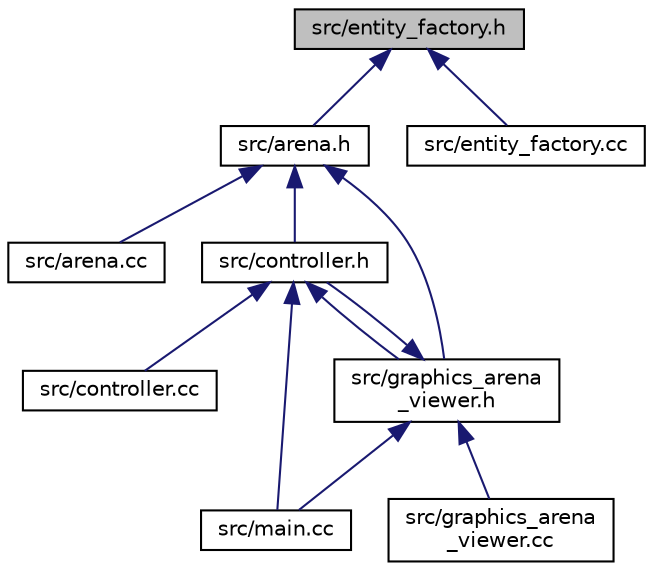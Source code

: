 digraph "src/entity_factory.h"
{
  edge [fontname="Helvetica",fontsize="10",labelfontname="Helvetica",labelfontsize="10"];
  node [fontname="Helvetica",fontsize="10",shape=record];
  Node1 [label="src/entity_factory.h",height=0.2,width=0.4,color="black", fillcolor="grey75", style="filled", fontcolor="black"];
  Node1 -> Node2 [dir="back",color="midnightblue",fontsize="10",style="solid"];
  Node2 [label="src/arena.h",height=0.2,width=0.4,color="black", fillcolor="white", style="filled",URL="$arena_8h.html"];
  Node2 -> Node3 [dir="back",color="midnightblue",fontsize="10",style="solid"];
  Node3 [label="src/arena.cc",height=0.2,width=0.4,color="black", fillcolor="white", style="filled",URL="$arena_8cc.html"];
  Node2 -> Node4 [dir="back",color="midnightblue",fontsize="10",style="solid"];
  Node4 [label="src/controller.h",height=0.2,width=0.4,color="black", fillcolor="white", style="filled",URL="$controller_8h.html"];
  Node4 -> Node5 [dir="back",color="midnightblue",fontsize="10",style="solid"];
  Node5 [label="src/controller.cc",height=0.2,width=0.4,color="black", fillcolor="white", style="filled",URL="$controller_8cc.html"];
  Node4 -> Node6 [dir="back",color="midnightblue",fontsize="10",style="solid"];
  Node6 [label="src/graphics_arena\l_viewer.h",height=0.2,width=0.4,color="black", fillcolor="white", style="filled",URL="$graphics__arena__viewer_8h.html"];
  Node6 -> Node4 [dir="back",color="midnightblue",fontsize="10",style="solid"];
  Node6 -> Node7 [dir="back",color="midnightblue",fontsize="10",style="solid"];
  Node7 [label="src/graphics_arena\l_viewer.cc",height=0.2,width=0.4,color="black", fillcolor="white", style="filled",URL="$graphics__arena__viewer_8cc.html"];
  Node6 -> Node8 [dir="back",color="midnightblue",fontsize="10",style="solid"];
  Node8 [label="src/main.cc",height=0.2,width=0.4,color="black", fillcolor="white", style="filled",URL="$main_8cc.html"];
  Node4 -> Node8 [dir="back",color="midnightblue",fontsize="10",style="solid"];
  Node2 -> Node6 [dir="back",color="midnightblue",fontsize="10",style="solid"];
  Node1 -> Node9 [dir="back",color="midnightblue",fontsize="10",style="solid"];
  Node9 [label="src/entity_factory.cc",height=0.2,width=0.4,color="black", fillcolor="white", style="filled",URL="$entity__factory_8cc.html"];
}
